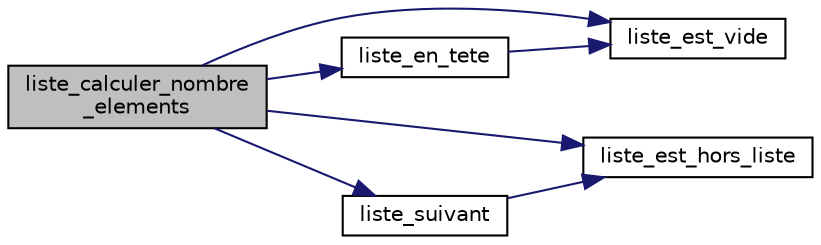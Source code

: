 digraph "liste_calculer_nombre_elements"
{
 // INTERACTIVE_SVG=YES
  bgcolor="transparent";
  edge [fontname="Helvetica",fontsize="10",labelfontname="Helvetica",labelfontsize="10"];
  node [fontname="Helvetica",fontsize="10",shape=record];
  rankdir="LR";
  Node1 [label="liste_calculer_nombre\l_elements",height=0.2,width=0.4,color="black", fillcolor="grey75", style="filled", fontcolor="black"];
  Node1 -> Node2 [color="midnightblue",fontsize="10",style="solid"];
  Node2 [label="liste_est_vide",height=0.2,width=0.4,color="black",URL="$liste_8c.html#a1e4d1c45ace210278d08fd886268a0e3"];
  Node1 -> Node3 [color="midnightblue",fontsize="10",style="solid"];
  Node3 [label="liste_en_tete",height=0.2,width=0.4,color="black",URL="$liste_8c.html#a9cbc13cd82829b3541fae0c01209f963"];
  Node3 -> Node2 [color="midnightblue",fontsize="10",style="solid"];
  Node1 -> Node4 [color="midnightblue",fontsize="10",style="solid"];
  Node4 [label="liste_est_hors_liste",height=0.2,width=0.4,color="black",URL="$liste_8c.html#ad4a1a49d8756b972708e0870f9420776"];
  Node1 -> Node5 [color="midnightblue",fontsize="10",style="solid"];
  Node5 [label="liste_suivant",height=0.2,width=0.4,color="black",URL="$liste_8c.html#a801cf7ec08fb2c6b1dceb32af4a46111"];
  Node5 -> Node4 [color="midnightblue",fontsize="10",style="solid"];
}
